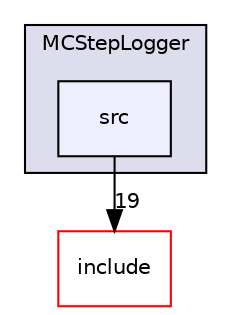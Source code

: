 digraph "/home/travis/build/AliceO2Group/AliceO2/Utilities/MCStepLogger/src" {
  bgcolor=transparent;
  compound=true
  node [ fontsize="10", fontname="Helvetica"];
  edge [ labelfontsize="10", labelfontname="Helvetica"];
  subgraph clusterdir_7689f0333efaa52ae71a33d099d65f30 {
    graph [ bgcolor="#ddddee", pencolor="black", label="MCStepLogger" fontname="Helvetica", fontsize="10", URL="dir_7689f0333efaa52ae71a33d099d65f30.html"]
  dir_bfaa40361d1f4d84c9072453cc7b2e3b [shape=box, label="src", style="filled", fillcolor="#eeeeff", pencolor="black", URL="dir_bfaa40361d1f4d84c9072453cc7b2e3b.html"];
  }
  dir_adf3e7704c4cabadd511d1c5282c0faa [shape=box label="include" color="red" URL="dir_adf3e7704c4cabadd511d1c5282c0faa.html"];
  dir_bfaa40361d1f4d84c9072453cc7b2e3b->dir_adf3e7704c4cabadd511d1c5282c0faa [headlabel="19", labeldistance=1.5 headhref="dir_000450_000448.html"];
}
